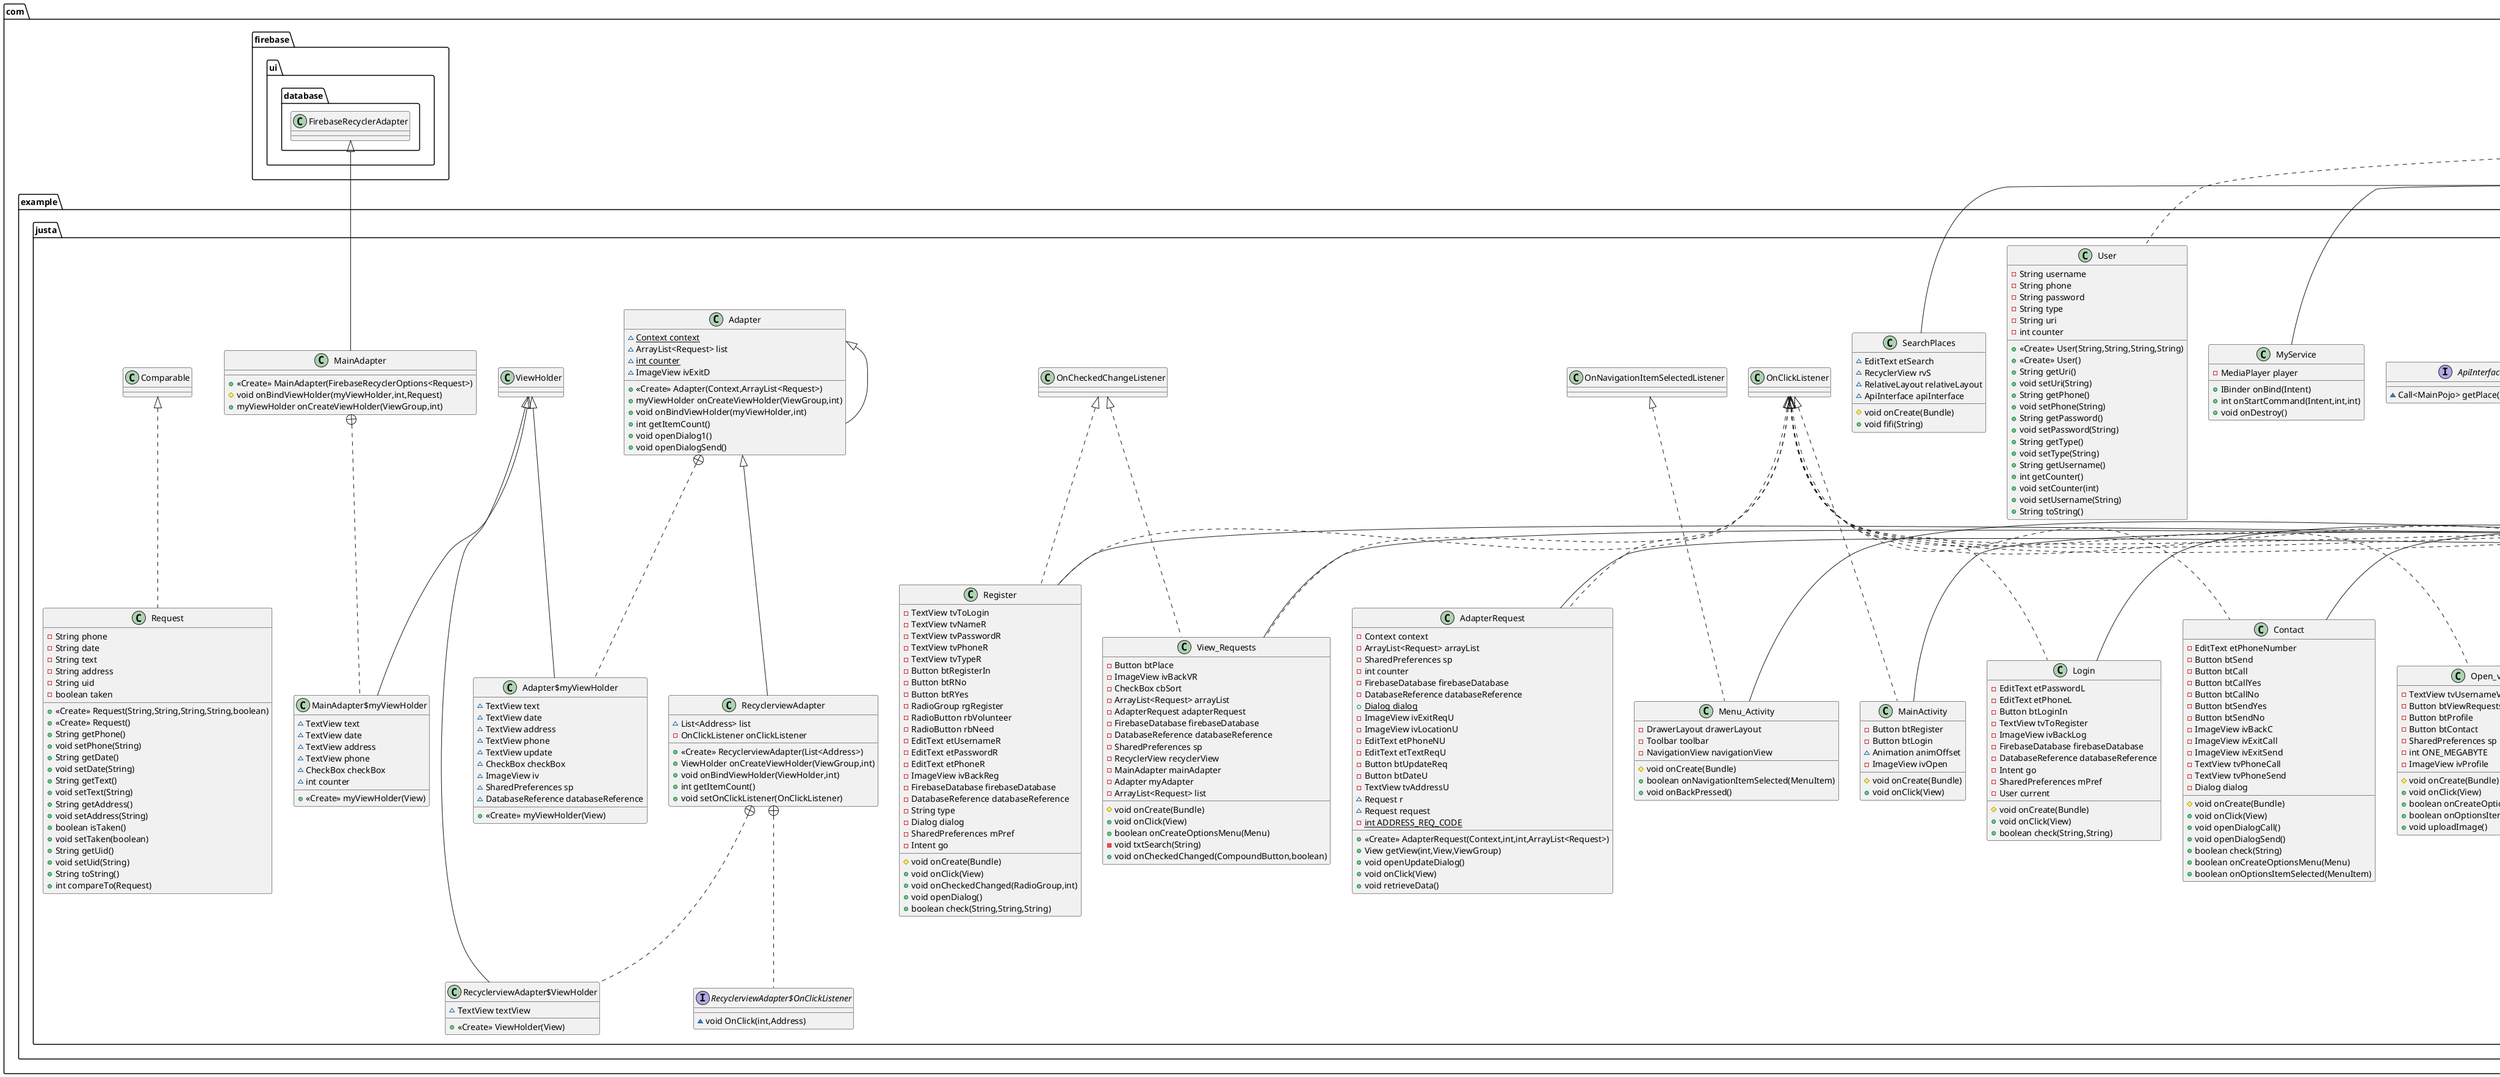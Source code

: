 @startuml
class com.example.justa.Recommendation {
- String nameV
- String phoneV
- String textV
- String phoneN
+ <<Create>> Recommendation(String,String,String,String)
+ <<Create>> Recommendation()
+ String getNameV()
+ String getPhoneN()
+ void setPhoneN(String)
+ void setNameV(String)
+ String getPhoneV()
+ void setPhoneV(String)
+ String getTextV()
+ void setTextV(String)
}


class com.example.justa.AdapterRecommend {
- Context context
- ArrayList<Recommendation> arrayList
+ <<Create>> AdapterRecommend(Context,int,int,ArrayList<Recommendation>)
+ View getView(int,View,ViewGroup)
}


class com.example.justa.View_Requests {
- Button btPlace
- ImageView ivBackVR
- CheckBox cbSort
- ArrayList<Request> arrayList
- AdapterRequest adapterRequest
- FirebaseDatabase firebaseDatabase
- DatabaseReference databaseReference
- SharedPreferences sp
- RecyclerView recyclerView
- MainAdapter mainAdapter
- Adapter myAdapter
- ArrayList<Request> list
# void onCreate(Bundle)
+ void onClick(View)
+ boolean onCreateOptionsMenu(Menu)
- void txtSearch(String)
+ void onCheckedChanged(CompoundButton,boolean)
}


class com.example.justa.Contact {
- EditText etPhoneNumber
- Button btSend
- Button btCall
- Button btCallYes
- Button btCallNo
- Button btSendYes
- Button btSendNo
- ImageView ivBackC
- ImageView ivExitCall
- ImageView ivExitSend
- TextView tvPhoneCall
- TextView tvPhoneSend
- Dialog dialog
# void onCreate(Bundle)
+ void onClick(View)
+ void openDialogCall()
+ void openDialogSend()
+ boolean check(String)
+ boolean onCreateOptionsMenu(Menu)
+ boolean onOptionsItemSelected(MenuItem)
}


class com.example.justa.Model.MainPojo {
~ String status
~ ArrayList<ListClass> prediction
+ String getStatus()
+ void setStatus(String)
+ ArrayList<ListClass> getPrediction()
+ void setPrediction(ArrayList<ListClass>)
}


interface com.example.justa.ApiInterface {
~ Call<MainPojo> getPlace(String,String)
}

class com.example.justa.Open_volunteer {
- TextView tvUsernameV
- Button btViewRequests
- Button btProfile
- Button btContact
- SharedPreferences sp
- int ONE_MEGABYTE
- ImageView ivProfile
# void onCreate(Bundle)
+ void onClick(View)
+ boolean onCreateOptionsMenu(Menu)
+ boolean onOptionsItemSelected(MenuItem)
+ void uploadImage()
}


class com.example.justa.Menu_Activity {
- DrawerLayout drawerLayout
- Toolbar toolbar
- NavigationView navigationView
# void onCreate(Bundle)
+ boolean onNavigationItemSelected(MenuItem)
+ void onBackPressed()
}


class com.example.justa.Register {
- TextView tvToLogin
- TextView tvNameR
- TextView tvPasswordR
- TextView tvPhoneR
- TextView tvTypeR
- Button btRegisterIn
- Button btRNo
- Button btRYes
- RadioGroup rgRegister
- RadioButton rbVolunteer
- RadioButton rbNeed
- EditText etUsernameR
- EditText etPasswordR
- EditText etPhoneR
- ImageView ivBackReg
- FirebaseDatabase firebaseDatabase
- DatabaseReference databaseReference
- String type
- Dialog dialog
- SharedPreferences mPref
- Intent go
# void onCreate(Bundle)
+ void onClick(View)
+ void onCheckedChanged(RadioGroup,int)
+ void openDialog()
+ boolean check(String,String,String)
}


class com.example.justa.User {
- String username
- String phone
- String password
- String type
- String uri
- int counter
+ <<Create>> User(String,String,String,String)
+ <<Create>> User()
+ String getUri()
+ void setUri(String)
+ String getPhone()
+ void setPhone(String)
+ String getPassword()
+ void setPassword(String)
+ String getType()
+ void setType(String)
+ String getUsername()
+ int getCounter()
+ void setCounter(int)
+ void setUsername(String)
+ String toString()
}


class com.example.justa.AdapterRequest {
- Context context
- ArrayList<Request> arrayList
- SharedPreferences sp
- int counter
- FirebaseDatabase firebaseDatabase
- DatabaseReference databaseReference
+ {static} Dialog dialog
- ImageView ivExitReqU
- ImageView ivLocationU
- EditText etPhoneNU
- EditText etTextReqU
- Button btUpdateReq
- Button btDateU
- TextView tvAddressU
~ Request r
~ Request request
- {static} int ADDRESS_REQ_CODE
+ <<Create>> AdapterRequest(Context,int,int,ArrayList<Request>)
+ View getView(int,View,ViewGroup)
+ void openUpdateDialog()
+ void onClick(View)
+ void retrieveData()
}


class com.example.justa.SearchPlaces {
~ EditText etSearch
~ RecyclerView rvS
~ RelativeLayout relativeLayout
~ ApiInterface apiInterface
# void onCreate(Bundle)
+ void fifi(String)
}


class com.example.justa.Open_needy {
- TextView tvUsernameN
- Button btRequests
- Button btRecommendations
- SharedPreferences sp
# void onCreate(Bundle)
+ void onClick(View)
+ boolean onCreateOptionsMenu(Menu)
+ boolean onOptionsItemSelected(MenuItem)
}


class com.example.justa.MyService {
- MediaPlayer player
+ IBinder onBind(Intent)
+ int onStartCommand(Intent,int,int)
+ void onDestroy()
}


class com.example.justa.Profile {
- TextView tvUsernameP
- TextView tvPhone
- TextView tvCounterV
- TextView tvUpdateP
- ImageView ivStar1
- ImageView ivStar2
- ImageView ivStar3
- ImageView ivStar4
- ImageView ivStar5
- ImageView ivBackP
- ImageView ivProfile
- ListView lvRecommendations
- SharedPreferences sp
- ArrayList<Recommendation> arrayList
- AdapterRecommend adapterRecommend
- FirebaseDatabase firebaseDatabase
- DatabaseReference databaseReference
- int counterS
- int GALLERY_REQ_CODE
- int ONE_MEGABYTE
# void onCreate(Bundle)
+ void onClick(View)
+ void changeStars()
+ void getMyRecommendationsFromDB()
# void onActivityResult(int,int,Intent)
+ void uploadImage()
+ boolean onCreateOptionsMenu(Menu)
+ boolean onOptionsItemSelected(MenuItem)
}


class com.example.justa.Adapter {
~ {static} Context context
~ ArrayList<Request> list
~ {static} int counter
~ ImageView ivExitD
+ <<Create>> Adapter(Context,ArrayList<Request>)
+ myViewHolder onCreateViewHolder(ViewGroup,int)
+ void onBindViewHolder(myViewHolder,int)
+ int getItemCount()
+ void openDialog1()
+ void openDialogSend()
}


class com.example.justa.Adapter$myViewHolder {
~ TextView text
~ TextView date
~ TextView address
~ TextView phone
~ TextView update
~ CheckBox checkBox
~ ImageView iv
~ SharedPreferences sp
~ DatabaseReference databaseReference
+ <<Create>> myViewHolder(View)
}


class com.example.justa.Recommendations {
- ImageView ivAddRecommend
- ImageView ivBackRec
- ImageView ivExitReco
- ListView lvAddRecommend
- EditText etNameV
- EditText etPhoneV
- EditText etTextReco
- Button btSendAReco
- Dialog dialog
- ArrayList<Recommendation> arrayList
- AdapterRecommend adapterRecommend
- Recommendation recommendation
- FirebaseDatabase firebaseDatabase
- DatabaseReference databaseReference
- SharedPreferences sp
# void onCreate(Bundle)
+ void onClick(View)
+ void openDialog()
+ void addRecommend()
+ void getMyRecommendationsFromDB()
+ boolean check(String,String,String)
+ boolean onCreateOptionsMenu(Menu)
+ boolean onOptionsItemSelected(MenuItem)
}


class com.example.justa.MainAdapter {
+ <<Create>> MainAdapter(FirebaseRecyclerOptions<Request>)
# void onBindViewHolder(myViewHolder,int,Request)
+ myViewHolder onCreateViewHolder(ViewGroup,int)
}

class com.example.justa.MainAdapter$myViewHolder {
~ TextView text
~ TextView date
~ TextView address
~ TextView phone
~ CheckBox checkBox
~ int counter
+ <<Create>> myViewHolder(View)
}


class com.example.justa.RecyclerviewAdapter {
~ List<Address> list
- OnClickListener onClickListener
+ <<Create>> RecyclerviewAdapter(List<Address>)
+ ViewHolder onCreateViewHolder(ViewGroup,int)
+ void onBindViewHolder(ViewHolder,int)
+ int getItemCount()
+ void setOnClickListener(OnClickListener)
}


interface com.example.justa.RecyclerviewAdapter$OnClickListener {
~ void OnClick(int,Address)
}

class com.example.justa.RecyclerviewAdapter$ViewHolder {
~ TextView textView
+ <<Create>> ViewHolder(View)
}


class com.example.justa.Requests {
- {static} int ADDRESS_REQ_CODE_UPDATE
- Location location
- ImageView ivBackReq
- ImageView ivAddRequest
- ImageView ivExitReq
- ImageView ivLocation
- ListView lvAddRequest
- Dialog dialog
- EditText etTextReq
- Button btDate
- Button btSendReq
- TextView tvAddress
- String date
- String address
- ArrayList<Request> arrayList
- AdapterRequest adapterRequest
- FirebaseDatabase firebaseDatabase
- DatabaseReference databaseReference
- FusedLocationProviderClient fusedLocationProviderClient
- {static} int REQUEST_CODE
- {static} int ADDRESS_REQ_CODE
- SharedPreferences sp
# void onCreate(Bundle)
+ void onClick(View)
+ void openDialog()
+ void addRequest()
+ void getMyRequestsFromDB()
+ boolean check(String)
+ boolean onCreateOptionsMenu(Menu)
+ boolean onOptionsItemSelected(MenuItem)
# void onActivityResult(int,int,Intent)
}


class com.example.justa.Model.ListClass {
- String description
+ String getDescription()
+ void setDescription(String)
}


class com.example.justa.Request {
- String phone
- String date
- String text
- String address
- String uid
- boolean taken
+ <<Create>> Request(String,String,String,String,boolean)
+ <<Create>> Request()
+ String getPhone()
+ void setPhone(String)
+ String getDate()
+ void setDate(String)
+ String getText()
+ void setText(String)
+ String getAddress()
+ void setAddress(String)
+ boolean isTaken()
+ void setTaken(boolean)
+ String getUid()
+ void setUid(String)
+ String toString()
+ int compareTo(Request)
}


class com.example.justa.MainActivity {
- Button btRegister
- Button btLogin
~ Animation animOffset
- ImageView ivOpen
# void onCreate(Bundle)
+ void onClick(View)
}


class com.example.justa.Login {
- EditText etPasswordL
- EditText etPhoneL
- Button btLoginIn
- TextView tvToRegister
- ImageView ivBackLog
- FirebaseDatabase firebaseDatabase
- DatabaseReference databaseReference
- Intent go
- SharedPreferences mPref
- User current
# void onCreate(Bundle)
+ void onClick(View)
+ boolean check(String,String)
}




android.widget.ArrayAdapter <|-- com.example.justa.AdapterRecommend
com.example.justa.OnClickListener <|.. com.example.justa.View_Requests
com.example.justa.OnCheckedChangeListener <|.. com.example.justa.View_Requests
androidx.appcompat.app.AppCompatActivity <|-- com.example.justa.View_Requests
com.example.justa.OnClickListener <|.. com.example.justa.Contact
androidx.appcompat.app.AppCompatActivity <|-- com.example.justa.Contact
com.example.justa.OnClickListener <|.. com.example.justa.Open_volunteer
androidx.appcompat.app.AppCompatActivity <|-- com.example.justa.Open_volunteer
com.example.justa.OnNavigationItemSelectedListener <|.. com.example.justa.Menu_Activity
androidx.appcompat.app.AppCompatActivity <|-- com.example.justa.Menu_Activity
com.example.justa.OnCheckedChangeListener <|.. com.example.justa.Register
com.example.justa.OnClickListener <|.. com.example.justa.Register
androidx.appcompat.app.AppCompatActivity <|-- com.example.justa.Register
java.io.Serializable <|.. com.example.justa.User
com.example.justa.OnClickListener <|.. com.example.justa.AdapterRequest
android.widget.ArrayAdapter <|-- com.example.justa.AdapterRequest
androidx.appcompat.app.AppCompatActivity <|-- com.example.justa.SearchPlaces
com.example.justa.OnClickListener <|.. com.example.justa.Open_needy
androidx.appcompat.app.AppCompatActivity <|-- com.example.justa.Open_needy
android.app.Service <|-- com.example.justa.MyService
com.example.justa.OnClickListener <|.. com.example.justa.Profile
androidx.appcompat.app.AppCompatActivity <|-- com.example.justa.Profile
com.example.justa.Adapter <|-- com.example.justa.Adapter
com.example.justa.Adapter +.. com.example.justa.Adapter$myViewHolder
com.example.justa.ViewHolder <|-- com.example.justa.Adapter$myViewHolder
com.example.justa.OnClickListener <|.. com.example.justa.Recommendations
androidx.appcompat.app.AppCompatActivity <|-- com.example.justa.Recommendations
com.firebase.ui.database.FirebaseRecyclerAdapter <|-- com.example.justa.MainAdapter
com.example.justa.MainAdapter +.. com.example.justa.MainAdapter$myViewHolder
com.example.justa.ViewHolder <|-- com.example.justa.MainAdapter$myViewHolder
com.example.justa.Adapter <|-- com.example.justa.RecyclerviewAdapter
com.example.justa.RecyclerviewAdapter +.. com.example.justa.RecyclerviewAdapter$OnClickListener
com.example.justa.RecyclerviewAdapter +.. com.example.justa.RecyclerviewAdapter$ViewHolder
com.example.justa.ViewHolder <|-- com.example.justa.RecyclerviewAdapter$ViewHolder
com.example.justa.OnClickListener <|.. com.example.justa.Requests
androidx.appcompat.app.AppCompatActivity <|-- com.example.justa.Requests
com.example.justa.Comparable <|.. com.example.justa.Request
com.example.justa.OnClickListener <|.. com.example.justa.MainActivity
androidx.appcompat.app.AppCompatActivity <|-- com.example.justa.MainActivity
com.example.justa.OnClickListener <|.. com.example.justa.Login
androidx.appcompat.app.AppCompatActivity <|-- com.example.justa.Login
@enduml